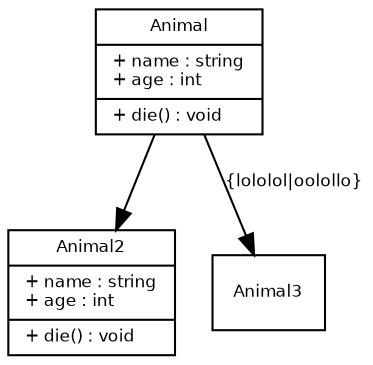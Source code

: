 digraph G {
        fontname = "Bitstream Vera Sans"
        fontsize = 8

        node [
                fontname = "Bitstream Vera Sans"
                fontsize = 8
                shape = "record"
        ]

        edge [
                fontname = "Bitstream Vera Sans"
                fontsize = 8
        ]

        Animal [
                label = "{Animal|+ name : string\l+ age : int\l|+ die() : void\l}"
        ]
        
        Animal2 [
                label = "{Animal2|+ name : string\l+ age : int\l|+ die() : void\l}"
        ]
        
        Animal -> Animal2
        Animal -> Animal3 [label = "{lololol|oolollo}"]
}
